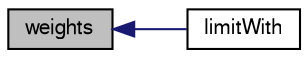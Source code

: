digraph "weights"
{
  bgcolor="transparent";
  edge [fontname="FreeSans",fontsize="10",labelfontname="FreeSans",labelfontsize="10"];
  node [fontname="FreeSans",fontsize="10",shape=record];
  rankdir="LR";
  Node654 [label="weights",height=0.2,width=0.4,color="black", fillcolor="grey75", style="filled", fontcolor="black"];
  Node654 -> Node655 [dir="back",color="midnightblue",fontsize="10",style="solid",fontname="FreeSans"];
  Node655 [label="limitWith",height=0.2,width=0.4,color="black",URL="$a23042.html#a7653c28952f819159a3634bcf6c27a7e",tooltip="Construct from mesh, faceFlux and Istream. "];
}
